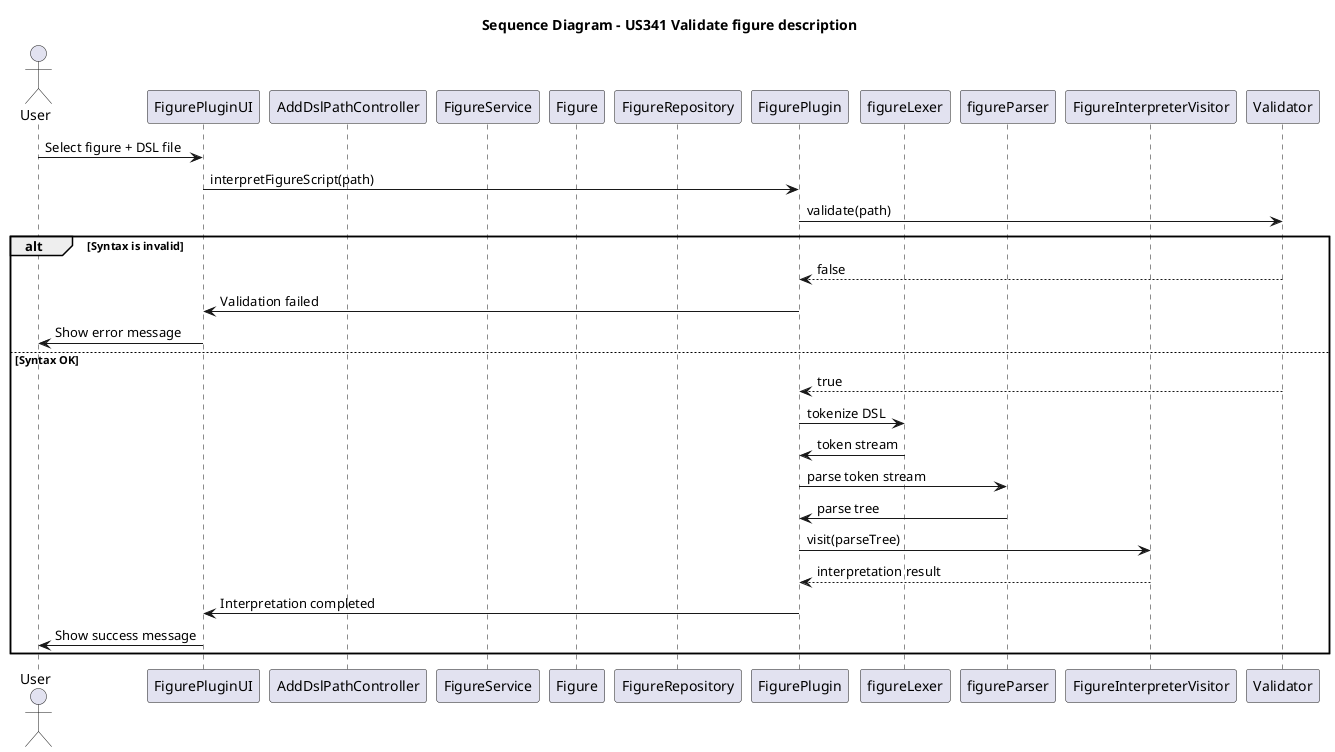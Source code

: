@startuml
title Sequence Diagram - US341 Validate figure description

actor "User" as User
participant "FigurePluginUI" as UI
participant "AddDslPathController" as Controller
participant "FigureService" as Service
participant "Figure" as Figure
participant "FigureRepository" as Repo
participant "FigurePlugin" as Plugin
participant "figureLexer" as Lexer
participant "figureParser" as Parser
participant "FigureInterpreterVisitor" as Visitor


User -> UI : Select figure + DSL file

UI -> Plugin : interpretFigureScript(path)
Plugin -> Validator : validate(path)

alt Syntax is invalid
    Validator --> Plugin : false
    Plugin -> UI : Validation failed
    UI -> User : Show error message
else Syntax OK
    Validator --> Plugin : true
    Plugin -> Lexer : tokenize DSL
    Lexer -> Plugin : token stream

    Plugin -> Parser : parse token stream
    Parser -> Plugin : parse tree

    Plugin -> Visitor : visit(parseTree)
    Visitor --> Plugin : interpretation result

    Plugin -> UI : Interpretation completed
    UI -> User : Show success message
end

@enduml